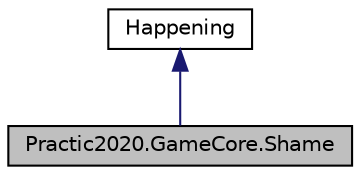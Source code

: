 digraph "Practic2020.GameCore.Shame"
{
 // LATEX_PDF_SIZE
  edge [fontname="Helvetica",fontsize="10",labelfontname="Helvetica",labelfontsize="10"];
  node [fontname="Helvetica",fontsize="10",shape=record];
  Node1 [label="Practic2020.GameCore.Shame",height=0.2,width=0.4,color="black", fillcolor="grey75", style="filled", fontcolor="black",tooltip="событие моделирующие ситуацию при которой один из игроков, высказывает своё предположение по поводу д..."];
  Node2 -> Node1 [dir="back",color="midnightblue",fontsize="10",style="solid",fontname="Helvetica"];
  Node2 [label="Happening",height=0.2,width=0.4,color="black", fillcolor="white", style="filled",URL="$class_practic2020_1_1_game_core_1_1_happening.html",tooltip="абстрактный класс события. Событие - некотороая сущность видоизменяющая память игрока заданным образо..."];
}

